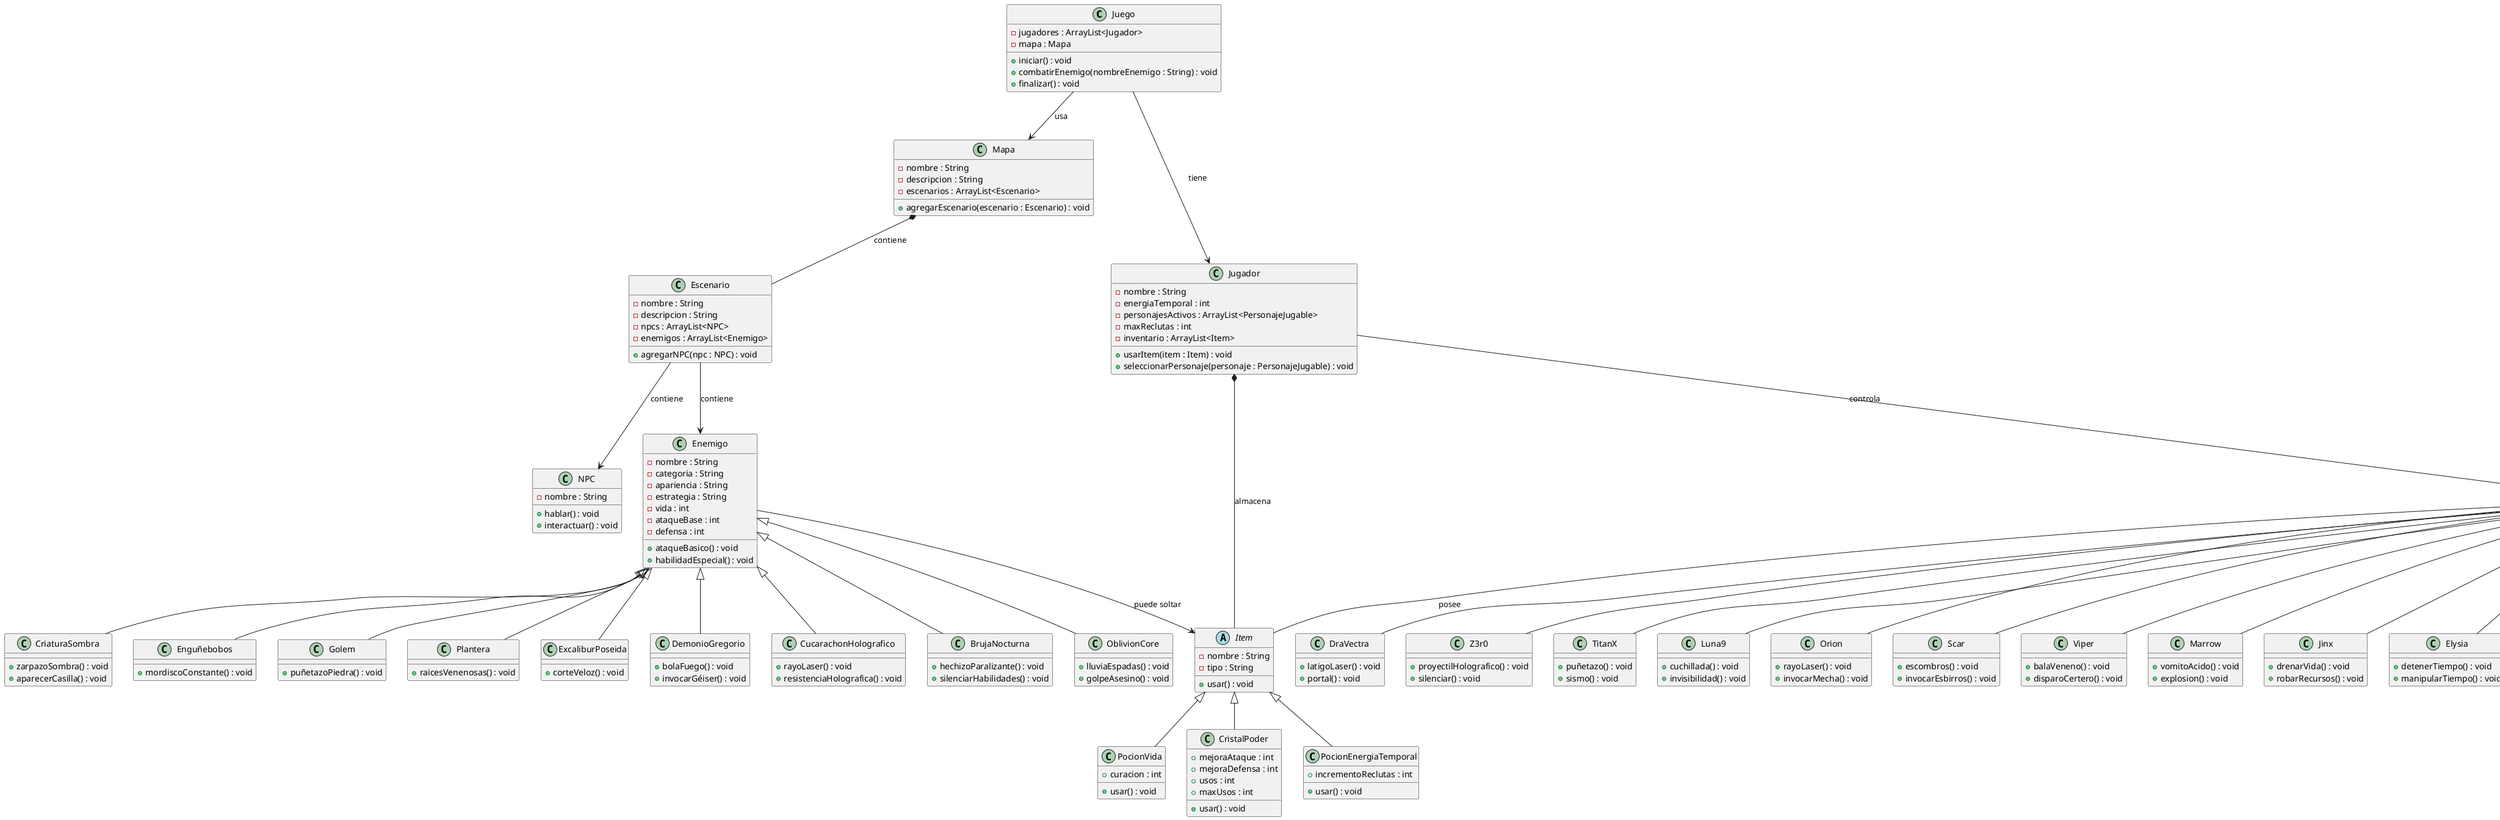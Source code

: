 @startuml
' Clases principales
class Juego {
    - jugadores : ArrayList<Jugador>
    - mapa : Mapa
    + iniciar() : void
    + combatirEnemigo(nombreEnemigo : String) : void
    + finalizar() : void
}

class Mapa {
    - nombre : String
    - descripcion : String
    - escenarios : ArrayList<Escenario>
    + agregarEscenario(escenario : Escenario) : void
}

class Escenario {
    - nombre : String
    - descripcion : String
    - npcs : ArrayList<NPC>
    - enemigos : ArrayList<Enemigo>
    + agregarNPC(npc : NPC) : void
}

class NPC {
    - nombre : String
    + hablar() : void
    + interactuar() : void
}

class Jugador {
    - nombre : String
    - energiaTemporal : int
    - personajesActivos : ArrayList<PersonajeJugable>
    - maxReclutas : int
    - inventario : ArrayList<Item>
    + usarItem(item : Item) : void
    + seleccionarPersonaje(personaje : PersonajeJugable) : void
}

abstract class PersonajeJugable {
    - nombre : String
    - vida : int
    - ataqueBase : int
    - defensa : int
    - mejorasAplicadas : int
    - inventario : ArrayList<Item>
    + faccion : String
    + categorias : List<String>
    + usarItem(item : Item) : void
    + atacar() : void
    + defender() : void
}

' Sistema de Ítems
abstract class Item {
    - nombre : String
    - tipo : String
    + usar() : void
}

class PocionVida extends Item {
    + curacion : int
    + usar() : void
}

class CristalPoder extends Item {
    + mejoraAtaque : int
    + mejoraDefensa : int
    + usos : int
    + maxUsos : int
    + usar() : void
}

class PocionEnergiaTemporal extends Item {
    + incrementoReclutas : int
    + usar() : void
}

' Facción Antigua
class Aria extends PersonajeJugable {
    + empujarVentisca() : void
    + escudoHielo() : void
}

class Kaelthar extends PersonajeJugable {
    + estocadaFuego() : void
    + tornado() : void
}

class ZulGara extends PersonajeJugable {
    + zarpazo() : void
    + rugido() : void
}

class Nyx extends PersonajeJugable {
    + ataqueArania() : void
    + clones() : void
}

' Facción Medieval
class SirGareth extends PersonajeJugable {
    + golpeMayal() : void
    + reflejarProyectiles() : void
}

class Vespera extends PersonajeJugable {
    + pocionExplosiva() : void
    + charcoElemental() : void
}

class Rook extends PersonajeJugable {
    + hachaBoomerang() : void
    + murcielagos() : void
}

class Lyra extends PersonajeJugable {
    + melodia() : void
    + notasMusicales() : void
}

class Ignis extends PersonajeJugable {
    + llamarada() : void
    + alientoFuego() : void
}

' Facción Futurista
class Neon7 extends PersonajeJugable {
    + misiles() : void
    + escudo() : void
}

class DraVectra extends PersonajeJugable {
    + latigoLaser() : void
    + portal() : void
}

class Z3r0 extends PersonajeJugable {
    + proyectilHolografico() : void
    + silenciar() : void
}

class TitanX extends PersonajeJugable {
    + puñetazo() : void
    + sismo() : void
}

class Luna9 extends PersonajeJugable {
    + cuchillada() : void
    + invisibilidad() : void
}

class Orion extends PersonajeJugable {
    + rayoLaser() : void
    + invocarMecha() : void
}

' Facción Apocalíptica
class Scar extends PersonajeJugable {
    + escombros() : void
    + invocarEsbirros() : void
}

class Viper extends PersonajeJugable {
    + balaVeneno() : void
    + disparoCertero() : void
}

class Marrow extends PersonajeJugable {
    + vomitoAcido() : void
    + explosion() : void
}

class Jinx extends PersonajeJugable {
    + drenarVida() : void
    + robarRecursos() : void
}

' Facción Mística
class Elysia extends PersonajeJugable {
    + detenerTiempo() : void
    + manipularTiempo() : void
}

class Thalos extends PersonajeJugable {
    + golpeMartillo() : void
    + meteorito() : void
}

class Seraphine extends PersonajeJugable {
    + curar() : void
    + resucitar() : void
}

class Void extends PersonajeJugable {
    + orbeOscuro() : void
    + brecha() : void
}

class Kairo extends PersonajeJugable {
    + orbeLuminoso() : void
    + revelar() : void
}

' Enemigos
class Enemigo {
    - nombre : String
    - categoria : String
    - apariencia : String
    - estrategia : String
    - vida : int
    - ataqueBase : int
    - defensa : int
    + ataqueBasico() : void
    + habilidadEspecial() : void
}

class CriaturaSombra extends Enemigo {
    + zarpazoSombra() : void
    + aparecerCasilla() : void
}

class Enguñebobos extends Enemigo {
    + mordiscoConstante() : void
}

class Golem extends Enemigo {
    + puñetazoPiedra() : void
}

' Jefes de Facción
class Plantera extends Enemigo {
    + raicesVenenosas() : void
}

class ExcaliburPoseida extends Enemigo {
    + corteVeloz() : void
}

class DemonioGregorio extends Enemigo {
    + bolaFuego() : void
    + invocarGéiser() : void
}

class CucarachonHolografico extends Enemigo {
    + rayoLaser() : void
    + resistenciaHolografica() : void
}

class BrujaNocturna extends Enemigo {
    + hechizoParalizante() : void
    + silenciarHabilidades() : void
}

' Jefe Final
class OblivionCore extends Enemigo {
    + lluviaEspadas() : void
    + golpeAsesino() : void
}

' Relaciones
Juego --> Jugador : tiene
Juego --> Mapa : usa
Mapa *-- Escenario : contiene
Jugador --> PersonajeJugable : controla
Escenario --> NPC : contiene
Escenario --> Enemigo : contiene
PersonajeJugable *-- Item : posee
Jugador *-- Item : almacena
Enemigo --> Item : puede soltar
@enduml
